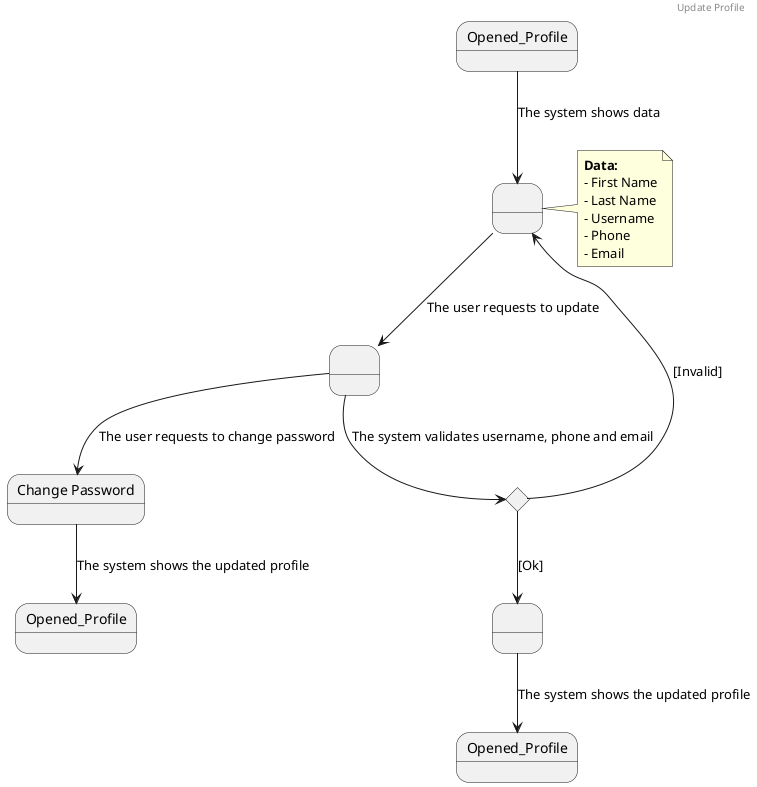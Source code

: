 @startuml

header Update Profile

state " " as s1
state " " as s2
state " " as s3
state "Change Password" as s4
state "Opened_Profile" as s5
state "Opened_Profile" as s6
state "Decision" as Decision <<choice>>

Opened_Profile -down-> s1 : The system shows data

note right of s1
<b>Data:</b>
- First Name
- Last Name
- Username
- Phone
- Email
end note

s1 --> s2: The user requests to update
s2 --> s4: The user requests to change password
s2 --> Decision: The system validates username, phone and email

Decision --> s3 : [Ok]
Decision -up-> s1 : [Invalid]

s3 --> s5 : The system shows the updated profile
s4 --> s6 : The system shows the updated profile

@enduml